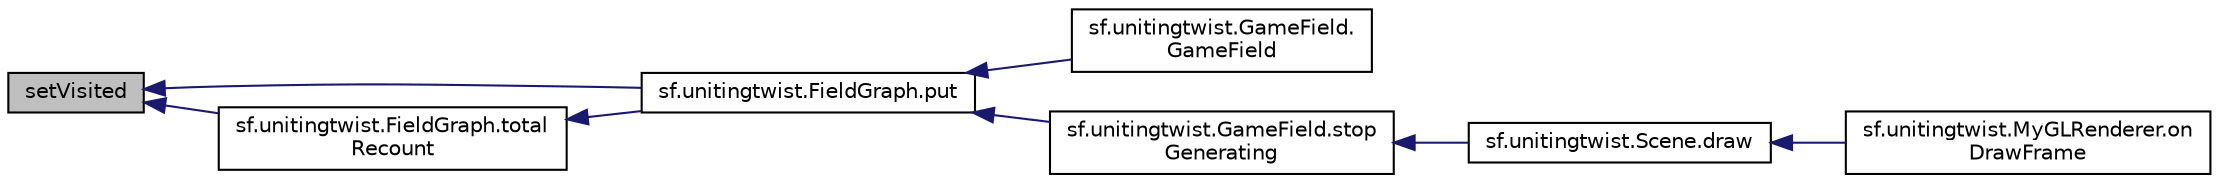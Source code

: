 digraph "setVisited"
{
  edge [fontname="Helvetica",fontsize="10",labelfontname="Helvetica",labelfontsize="10"];
  node [fontname="Helvetica",fontsize="10",shape=record];
  rankdir="LR";
  Node69 [label="setVisited",height=0.2,width=0.4,color="black", fillcolor="grey75", style="filled", fontcolor="black"];
  Node69 -> Node70 [dir="back",color="midnightblue",fontsize="10",style="solid",fontname="Helvetica"];
  Node70 [label="sf.unitingtwist.FieldGraph.put",height=0.2,width=0.4,color="black", fillcolor="white", style="filled",URL="$classsf_1_1unitingtwist_1_1_field_graph.html#ad00bb318775c75318a78b012a28a3cc8"];
  Node70 -> Node71 [dir="back",color="midnightblue",fontsize="10",style="solid",fontname="Helvetica"];
  Node71 [label="sf.unitingtwist.GameField.\lGameField",height=0.2,width=0.4,color="black", fillcolor="white", style="filled",URL="$classsf_1_1unitingtwist_1_1_game_field.html#a60249e68db18dd0bc0bd4f2f29281531"];
  Node70 -> Node72 [dir="back",color="midnightblue",fontsize="10",style="solid",fontname="Helvetica"];
  Node72 [label="sf.unitingtwist.GameField.stop\lGenerating",height=0.2,width=0.4,color="black", fillcolor="white", style="filled",URL="$classsf_1_1unitingtwist_1_1_game_field.html#a28a9f1f8fa9987e78b712b22aa8792a3"];
  Node72 -> Node73 [dir="back",color="midnightblue",fontsize="10",style="solid",fontname="Helvetica"];
  Node73 [label="sf.unitingtwist.Scene.draw",height=0.2,width=0.4,color="black", fillcolor="white", style="filled",URL="$classsf_1_1unitingtwist_1_1_scene.html#ace8a0d2a4e41b6d83897d48fd91a7ab3"];
  Node73 -> Node74 [dir="back",color="midnightblue",fontsize="10",style="solid",fontname="Helvetica"];
  Node74 [label="sf.unitingtwist.MyGLRenderer.on\lDrawFrame",height=0.2,width=0.4,color="black", fillcolor="white", style="filled",URL="$classsf_1_1unitingtwist_1_1_my_g_l_renderer.html#aba4bf3428902adb204d17703e7afcbc9"];
  Node69 -> Node75 [dir="back",color="midnightblue",fontsize="10",style="solid",fontname="Helvetica"];
  Node75 [label="sf.unitingtwist.FieldGraph.total\lRecount",height=0.2,width=0.4,color="black", fillcolor="white", style="filled",URL="$classsf_1_1unitingtwist_1_1_field_graph.html#a4e527a0a39cf1b2888ceaa013cc7e2c1"];
  Node75 -> Node70 [dir="back",color="midnightblue",fontsize="10",style="solid",fontname="Helvetica"];
}
